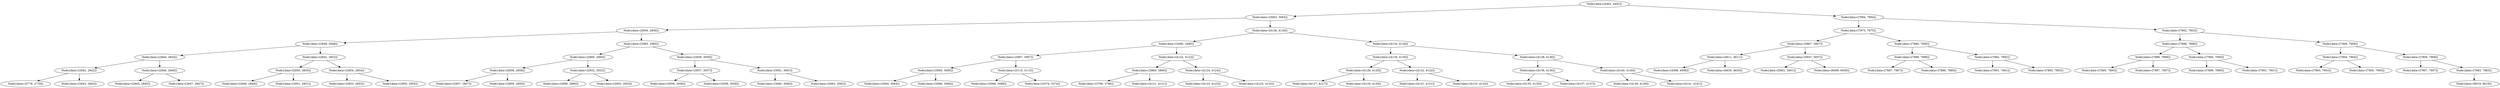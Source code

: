 digraph G{
1920805020 [label="Node{data=[4402, 4402]}"]
1920805020 -> 557704017
557704017 [label="Node{data=[3063, 3063]}"]
557704017 -> 975468034
975468034 [label="Node{data=[2856, 2856]}"]
975468034 -> 1260801808
1260801808 [label="Node{data=[2848, 2848]}"]
1260801808 -> 1350874912
1350874912 [label="Node{data=[2844, 2844]}"]
1350874912 -> 518906122
518906122 [label="Node{data=[2842, 2842]}"]
518906122 -> 123732147
123732147 [label="Node{data=[2778, 2778]}"]
518906122 -> 2118615424
2118615424 [label="Node{data=[2843, 2843]}"]
1350874912 -> 193926367
193926367 [label="Node{data=[2846, 2846]}"]
193926367 -> 2056995093
2056995093 [label="Node{data=[2845, 2845]}"]
193926367 -> 2105123693
2105123693 [label="Node{data=[2847, 2847]}"]
1260801808 -> 1072719555
1072719555 [label="Node{data=[2852, 2852]}"]
1072719555 -> 1286255630
1286255630 [label="Node{data=[2850, 2850]}"]
1286255630 -> 1813632871
1813632871 [label="Node{data=[2849, 2849]}"]
1286255630 -> 1556833090
1556833090 [label="Node{data=[2851, 2851]}"]
1072719555 -> 1613877350
1613877350 [label="Node{data=[2854, 2854]}"]
1613877350 -> 2040664746
2040664746 [label="Node{data=[2853, 2853]}"]
1613877350 -> 1528971286
1528971286 [label="Node{data=[2855, 2855]}"]
975468034 -> 1559558467
1559558467 [label="Node{data=[2985, 2985]}"]
1559558467 -> 849915995
849915995 [label="Node{data=[2860, 2860]}"]
849915995 -> 1534510054
1534510054 [label="Node{data=[2858, 2858]}"]
1534510054 -> 312281710
312281710 [label="Node{data=[2857, 2857]}"]
1534510054 -> 1775818655
1775818655 [label="Node{data=[2859, 2859]}"]
849915995 -> 512071831
512071831 [label="Node{data=[2932, 2932]}"]
512071831 -> 1937834322
1937834322 [label="Node{data=[2890, 2890]}"]
512071831 -> 162904886
162904886 [label="Node{data=[2953, 2953]}"]
1559558467 -> 645849520
645849520 [label="Node{data=[3059, 3059]}"]
645849520 -> 336430280
336430280 [label="Node{data=[3057, 3057]}"]
336430280 -> 1878891658
1878891658 [label="Node{data=[3056, 3056]}"]
336430280 -> 1270216264
1270216264 [label="Node{data=[3058, 3058]}"]
645849520 -> 437775855
437775855 [label="Node{data=[3061, 3061]}"]
437775855 -> 1648628129
1648628129 [label="Node{data=[3060, 3060]}"]
437775855 -> 1641994415
1641994415 [label="Node{data=[3062, 3062]}"]
557704017 -> 87909738
87909738 [label="Node{data=[4126, 4126]}"]
87909738 -> 543201463
543201463 [label="Node{data=[3490, 3490]}"]
543201463 -> 1651203075
1651203075 [label="Node{data=[3067, 3067]}"]
1651203075 -> 1978133313
1978133313 [label="Node{data=[3065, 3065]}"]
1978133313 -> 463460002
463460002 [label="Node{data=[3064, 3064]}"]
1978133313 -> 1067335750
1067335750 [label="Node{data=[3066, 3066]}"]
1651203075 -> 120424690
120424690 [label="Node{data=[3115, 3115]}"]
120424690 -> 1297798837
1297798837 [label="Node{data=[3068, 3068]}"]
120424690 -> 672473978
672473978 [label="Node{data=[3374, 3374]}"]
543201463 -> 1699011150
1699011150 [label="Node{data=[4122, 4122]}"]
1699011150 -> 239445004
239445004 [label="Node{data=[3860, 3860]}"]
239445004 -> 363934735
363934735 [label="Node{data=[3796, 3796]}"]
239445004 -> 348048176
348048176 [label="Node{data=[4121, 4121]}"]
1699011150 -> 1466692931
1466692931 [label="Node{data=[4124, 4124]}"]
1466692931 -> 1949130342
1949130342 [label="Node{data=[4123, 4123]}"]
1466692931 -> 1755319712
1755319712 [label="Node{data=[4125, 4125]}"]
87909738 -> 178633935
178633935 [label="Node{data=[4134, 4134]}"]
178633935 -> 40669493
40669493 [label="Node{data=[4130, 4130]}"]
40669493 -> 481042800
481042800 [label="Node{data=[4128, 4128]}"]
481042800 -> 1955193416
1955193416 [label="Node{data=[4127, 4127]}"]
481042800 -> 1408072658
1408072658 [label="Node{data=[4129, 4129]}"]
40669493 -> 896449955
896449955 [label="Node{data=[4132, 4132]}"]
896449955 -> 1219800543
1219800543 [label="Node{data=[4131, 4131]}"]
896449955 -> 1939115299
1939115299 [label="Node{data=[4133, 4133]}"]
178633935 -> 1260346216
1260346216 [label="Node{data=[4138, 4138]}"]
1260346216 -> 190604301
190604301 [label="Node{data=[4136, 4136]}"]
190604301 -> 1726737132
1726737132 [label="Node{data=[4135, 4135]}"]
190604301 -> 834768519
834768519 [label="Node{data=[4137, 4137]}"]
1260346216 -> 3426252
3426252 [label="Node{data=[4140, 4140]}"]
3426252 -> 1755326411
1755326411 [label="Node{data=[4139, 4139]}"]
3426252 -> 1361386681
1361386681 [label="Node{data=[4141, 4141]}"]
1920805020 -> 1814893996
1814893996 [label="Node{data=[7894, 7894]}"]
1814893996 -> 1308960194
1308960194 [label="Node{data=[7875, 7875]}"]
1308960194 -> 670227894
670227894 [label="Node{data=[5867, 5867]}"]
670227894 -> 1582030117
1582030117 [label="Node{data=[4611, 4611]}"]
1582030117 -> 1515139893
1515139893 [label="Node{data=[4598, 4598]}"]
1582030117 -> 1032005259
1032005259 [label="Node{data=[4630, 4630]}"]
670227894 -> 212681696
212681696 [label="Node{data=[5937, 5937]}"]
212681696 -> 210699685
210699685 [label="Node{data=[5901, 5901]}"]
212681696 -> 796543386
796543386 [label="Node{data=[6009, 6009]}"]
1308960194 -> 191464832
191464832 [label="Node{data=[7890, 7890]}"]
191464832 -> 1832740174
1832740174 [label="Node{data=[7888, 7888]}"]
1832740174 -> 434890593
434890593 [label="Node{data=[7887, 7887]}"]
1832740174 -> 1679838047
1679838047 [label="Node{data=[7889, 7889]}"]
191464832 -> 597858270
597858270 [label="Node{data=[7892, 7892]}"]
597858270 -> 624136689
624136689 [label="Node{data=[7891, 7891]}"]
597858270 -> 1671805657
1671805657 [label="Node{data=[7893, 7893]}"]
1814893996 -> 87650113
87650113 [label="Node{data=[7902, 7902]}"]
87650113 -> 840045663
840045663 [label="Node{data=[7898, 7898]}"]
840045663 -> 194492405
194492405 [label="Node{data=[7896, 7896]}"]
194492405 -> 1160427308
1160427308 [label="Node{data=[7895, 7895]}"]
194492405 -> 195529647
195529647 [label="Node{data=[7897, 7897]}"]
840045663 -> 699782760
699782760 [label="Node{data=[7900, 7900]}"]
699782760 -> 522974388
522974388 [label="Node{data=[7899, 7899]}"]
699782760 -> 254325674
254325674 [label="Node{data=[7901, 7901]}"]
87650113 -> 954575635
954575635 [label="Node{data=[7906, 7906]}"]
954575635 -> 1071918321
1071918321 [label="Node{data=[7904, 7904]}"]
1071918321 -> 2133516781
2133516781 [label="Node{data=[7903, 7903]}"]
1071918321 -> 894806081
894806081 [label="Node{data=[7905, 7905]}"]
954575635 -> 545071307
545071307 [label="Node{data=[7909, 7909]}"]
545071307 -> 1046483857
1046483857 [label="Node{data=[7907, 7907]}"]
545071307 -> 384677945
384677945 [label="Node{data=[7983, 7983]}"]
384677945 -> 241310981
241310981 [label="Node{data=[8019, 8019]}"]
}